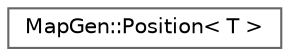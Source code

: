 digraph "类继承关系图"
{
 // INTERACTIVE_SVG=YES
 // LATEX_PDF_SIZE
  bgcolor="transparent";
  edge [fontname=Helvetica,fontsize=10,labelfontname=Helvetica,labelfontsize=10];
  node [fontname=Helvetica,fontsize=10,shape=box,height=0.2,width=0.4];
  rankdir="LR";
  Node0 [id="Node000000",label="MapGen::Position\< T \>",height=0.2,width=0.4,color="grey40", fillcolor="white", style="filled",URL="$d0/dd4/classMapGen_1_1Position.html",tooltip=" "];
}

